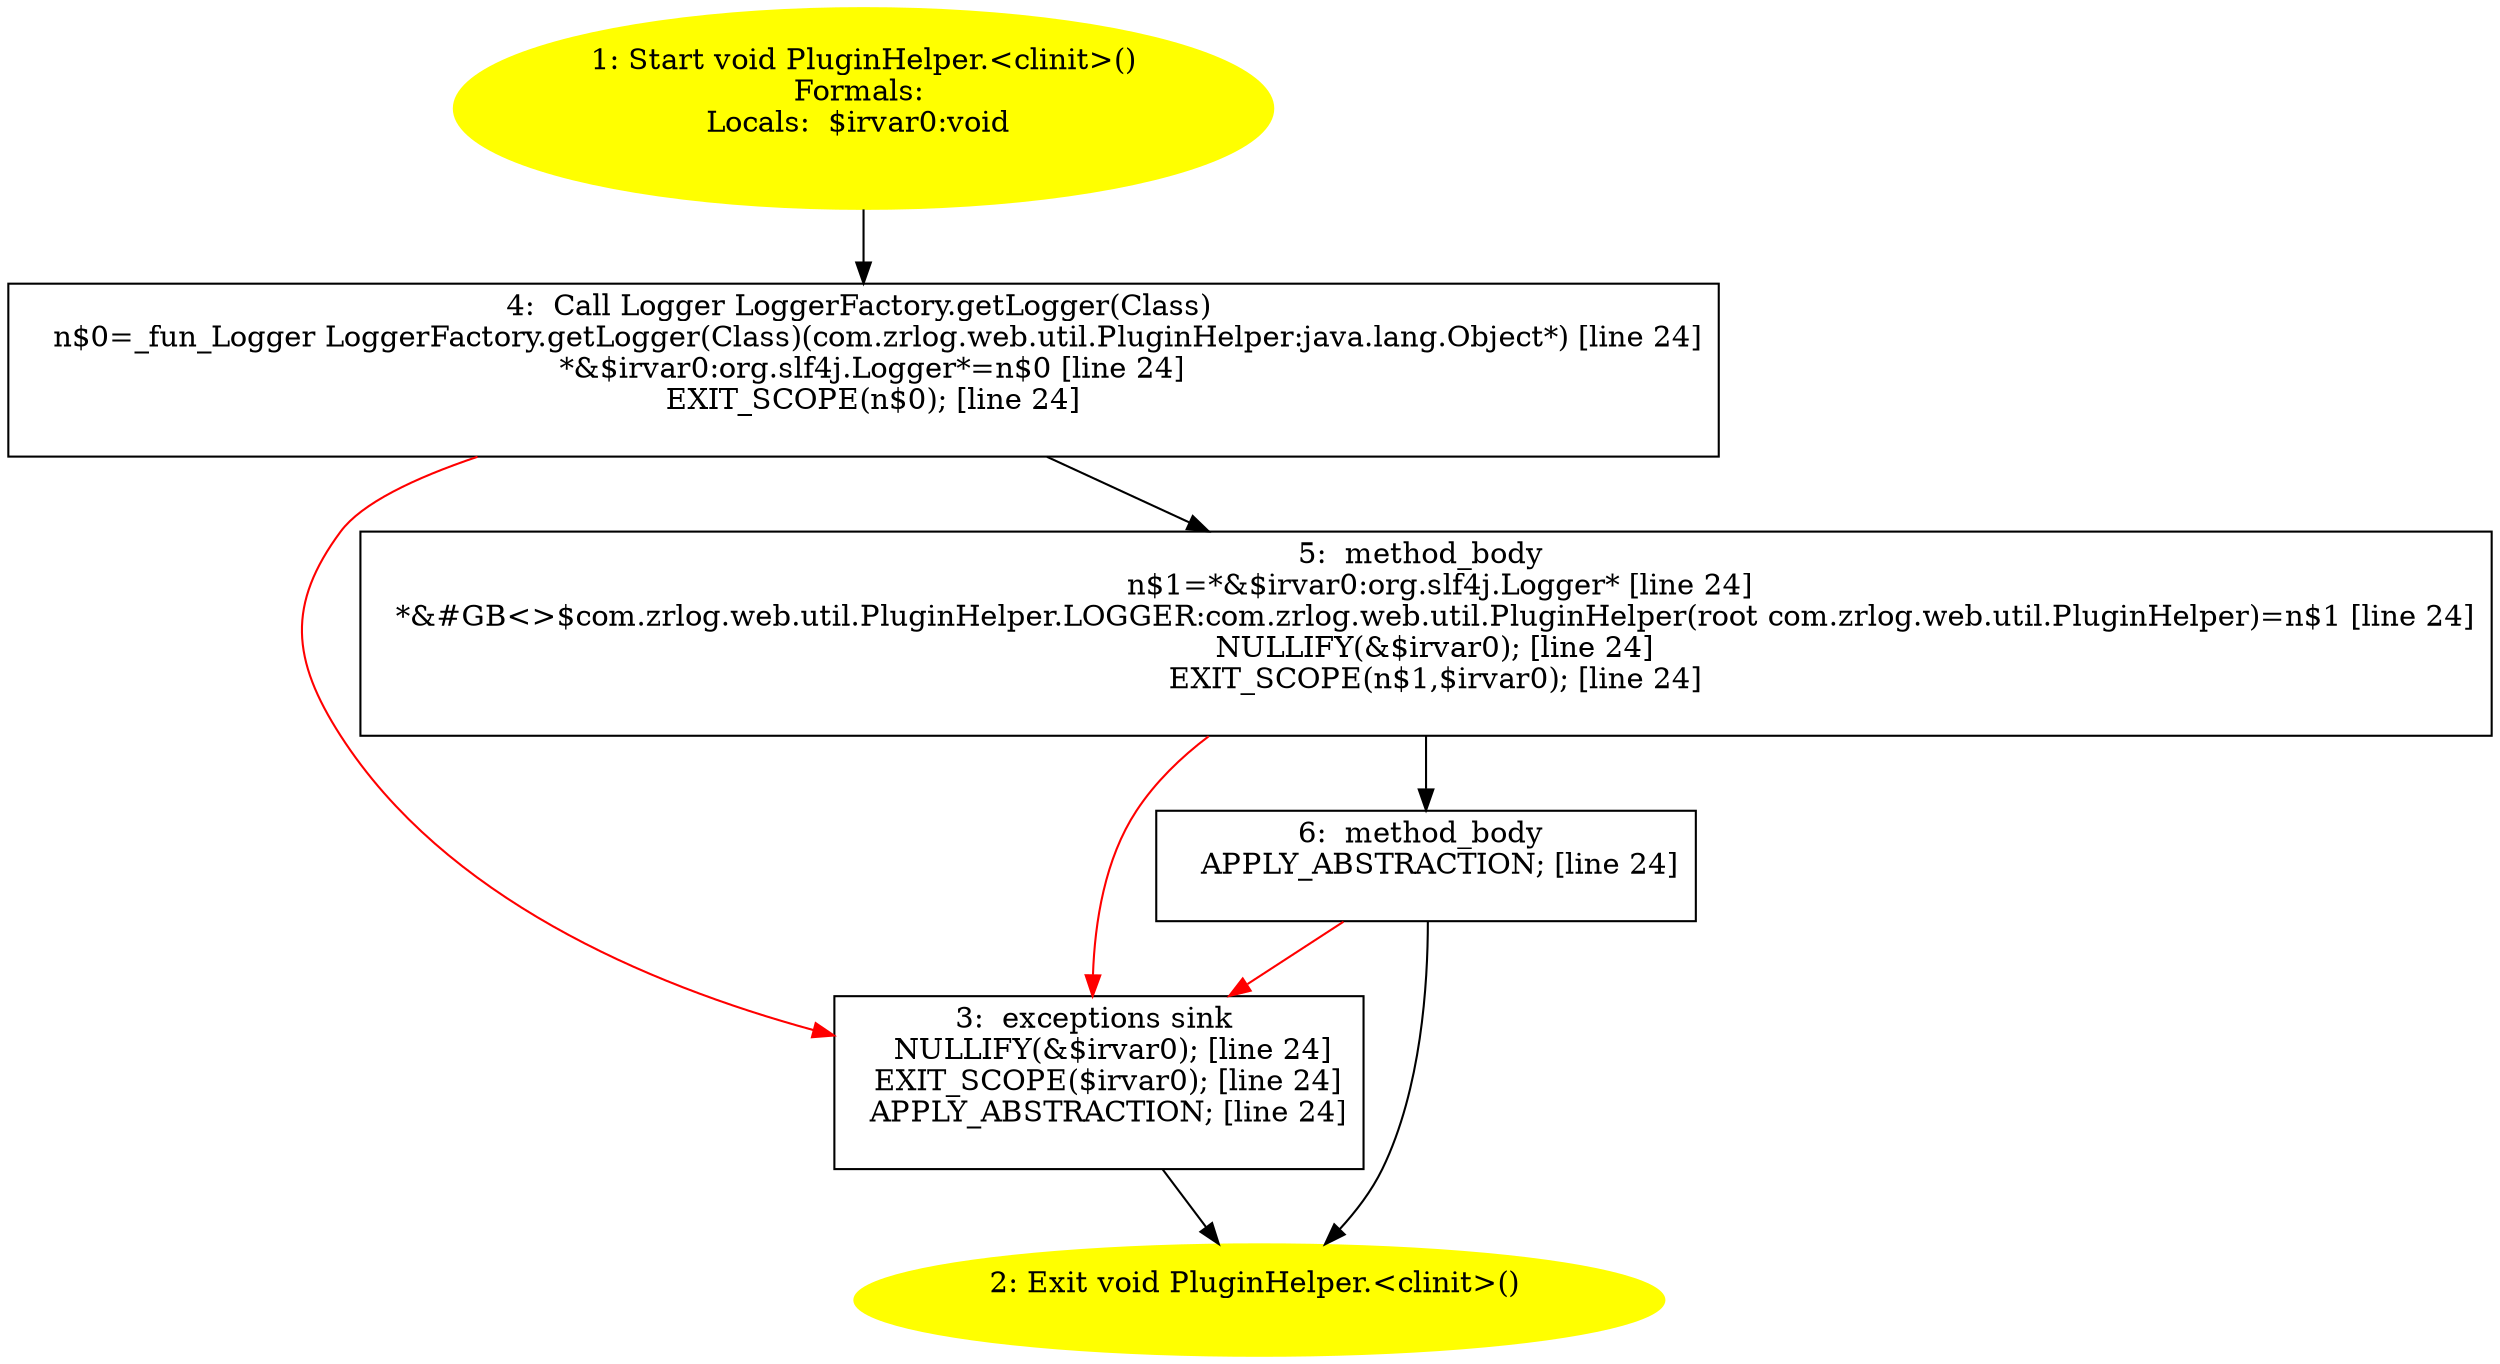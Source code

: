 /* @generated */
digraph cfg {
"com.zrlog.web.util.PluginHelper.<clinit>():void.8a73b8b3750bce93ed088e7d929c8474_1" [label="1: Start void PluginHelper.<clinit>()\nFormals: \nLocals:  $irvar0:void \n  " color=yellow style=filled]
	

	 "com.zrlog.web.util.PluginHelper.<clinit>():void.8a73b8b3750bce93ed088e7d929c8474_1" -> "com.zrlog.web.util.PluginHelper.<clinit>():void.8a73b8b3750bce93ed088e7d929c8474_4" ;
"com.zrlog.web.util.PluginHelper.<clinit>():void.8a73b8b3750bce93ed088e7d929c8474_2" [label="2: Exit void PluginHelper.<clinit>() \n  " color=yellow style=filled]
	

"com.zrlog.web.util.PluginHelper.<clinit>():void.8a73b8b3750bce93ed088e7d929c8474_3" [label="3:  exceptions sink \n   NULLIFY(&$irvar0); [line 24]\n  EXIT_SCOPE($irvar0); [line 24]\n  APPLY_ABSTRACTION; [line 24]\n " shape="box"]
	

	 "com.zrlog.web.util.PluginHelper.<clinit>():void.8a73b8b3750bce93ed088e7d929c8474_3" -> "com.zrlog.web.util.PluginHelper.<clinit>():void.8a73b8b3750bce93ed088e7d929c8474_2" ;
"com.zrlog.web.util.PluginHelper.<clinit>():void.8a73b8b3750bce93ed088e7d929c8474_4" [label="4:  Call Logger LoggerFactory.getLogger(Class) \n   n$0=_fun_Logger LoggerFactory.getLogger(Class)(com.zrlog.web.util.PluginHelper:java.lang.Object*) [line 24]\n  *&$irvar0:org.slf4j.Logger*=n$0 [line 24]\n  EXIT_SCOPE(n$0); [line 24]\n " shape="box"]
	

	 "com.zrlog.web.util.PluginHelper.<clinit>():void.8a73b8b3750bce93ed088e7d929c8474_4" -> "com.zrlog.web.util.PluginHelper.<clinit>():void.8a73b8b3750bce93ed088e7d929c8474_5" ;
	 "com.zrlog.web.util.PluginHelper.<clinit>():void.8a73b8b3750bce93ed088e7d929c8474_4" -> "com.zrlog.web.util.PluginHelper.<clinit>():void.8a73b8b3750bce93ed088e7d929c8474_3" [color="red" ];
"com.zrlog.web.util.PluginHelper.<clinit>():void.8a73b8b3750bce93ed088e7d929c8474_5" [label="5:  method_body \n   n$1=*&$irvar0:org.slf4j.Logger* [line 24]\n  *&#GB<>$com.zrlog.web.util.PluginHelper.LOGGER:com.zrlog.web.util.PluginHelper(root com.zrlog.web.util.PluginHelper)=n$1 [line 24]\n  NULLIFY(&$irvar0); [line 24]\n  EXIT_SCOPE(n$1,$irvar0); [line 24]\n " shape="box"]
	

	 "com.zrlog.web.util.PluginHelper.<clinit>():void.8a73b8b3750bce93ed088e7d929c8474_5" -> "com.zrlog.web.util.PluginHelper.<clinit>():void.8a73b8b3750bce93ed088e7d929c8474_6" ;
	 "com.zrlog.web.util.PluginHelper.<clinit>():void.8a73b8b3750bce93ed088e7d929c8474_5" -> "com.zrlog.web.util.PluginHelper.<clinit>():void.8a73b8b3750bce93ed088e7d929c8474_3" [color="red" ];
"com.zrlog.web.util.PluginHelper.<clinit>():void.8a73b8b3750bce93ed088e7d929c8474_6" [label="6:  method_body \n   APPLY_ABSTRACTION; [line 24]\n " shape="box"]
	

	 "com.zrlog.web.util.PluginHelper.<clinit>():void.8a73b8b3750bce93ed088e7d929c8474_6" -> "com.zrlog.web.util.PluginHelper.<clinit>():void.8a73b8b3750bce93ed088e7d929c8474_2" ;
	 "com.zrlog.web.util.PluginHelper.<clinit>():void.8a73b8b3750bce93ed088e7d929c8474_6" -> "com.zrlog.web.util.PluginHelper.<clinit>():void.8a73b8b3750bce93ed088e7d929c8474_3" [color="red" ];
}
